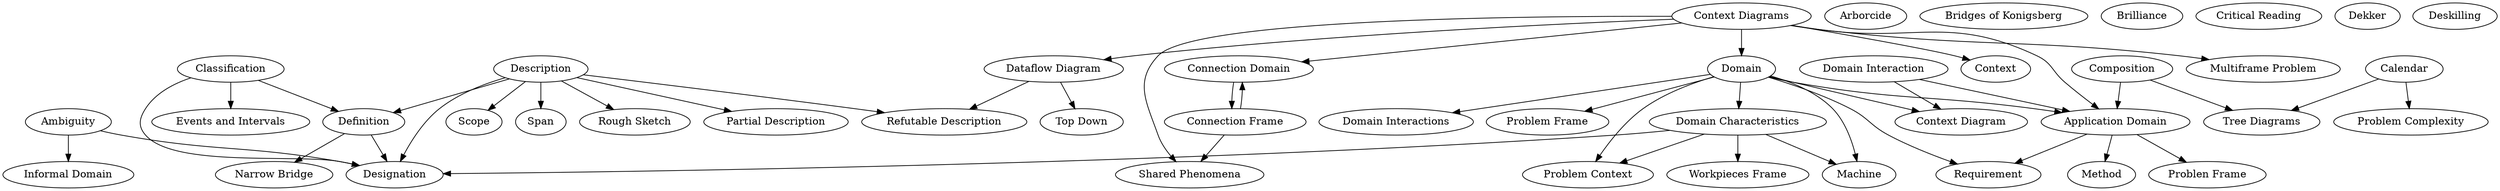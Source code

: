 digraph { 
  Ambiguity -> "Informal Domain";
  Ambiguity -> "Designation";
  "Application Domain" -> "Problen Frame";
  "Application Domain" -> "Method";
  "Application Domain" -> "Requirement";
  "Arborcide";
  "Bridges of Konigsberg";
  "Brilliance";
  "Calendar" -> "Problem Complexity";
  "Calendar" -> "Tree Diagrams";
  "Classification" -> "Designation";
  "Classification" -> "Events and Intervals";
  "Classification" -> "Definition";
  "Composition" -> "Application Domain";
  "Composition" -> "Tree Diagrams";
  "Connection Domain" -> "Connection Frame";
  "Connection Frame" -> "Shared Phenomena";
  "Connection Frame" -> "Connection Domain";
   "Context Diagrams" -> "Dataflow Diagram";
   "Context Diagrams" -> "Application Domain";
   "Context Diagrams" -> "Domain";
   "Context Diagrams" -> "Context", "Multiframe Problem", "Shared Phenomena", "Connection Domain";
   "Critical Reading";
   "Dataflow Diagram" -> "Refutable Description", "Top Down";
   "Definition" -> "Designation";
   "Definition" -> "Narrow Bridge";
   "Dekker";
   "Description" -> "Designation", "Rough Sketch", "Refutable Description", "Definition", "Partial Description", "Scope", "Span";
   "Designation";
   "Deskilling";
   "Domain Characteristics" -> "Problem Context", "Machine", "Designation", "Workpieces Frame";
   "Domain Interaction" -> "Application Domain", "Context Diagram";
   "Domain" -> "Problem Context", "Machine", "Application Domain", "Requirement", "Context Diagram", "Domain Characteristics", "Domain Interactions", "Problem Frame"



}
